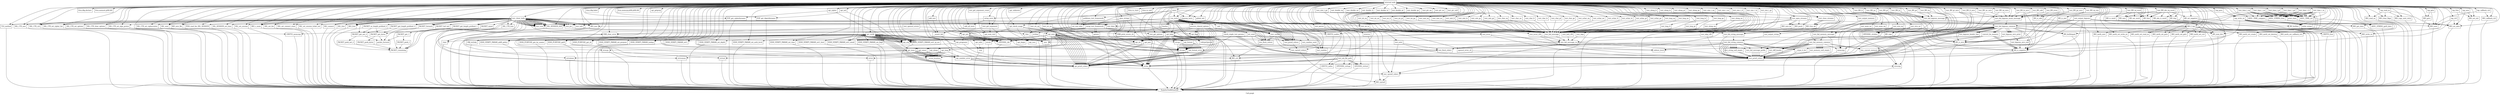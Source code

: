 digraph "Call graph" {
	label="Call graph";

	Node0x55e880014350 [shape=record,label="{external node}"];
	Node0x55e880014350 -> Node0x55e880004120;
	Node0x55e880014350 -> Node0x55e8800030b0;
	Node0x55e880014350 -> Node0x55e8800024a0;
	Node0x55e880014350 -> Node0x55e880006cc0;
	Node0x55e880014350 -> Node0x55e880006d30;
	Node0x55e880014350 -> Node0x55e87ffdd3e0;
	Node0x55e880014350 -> Node0x55e87ffdd480;
	Node0x55e880014350 -> Node0x55e87ffdd410;
	Node0x55e880014350 -> Node0x55e87ffdd630;
	Node0x55e880014350 -> Node0x55e87ffdd710;
	Node0x55e880014350 -> Node0x55e87ffdd780;
	Node0x55e880014350 -> Node0x55e87ffdd7f0;
	Node0x55e880014350 -> Node0x55e87ffdd860;
	Node0x55e880014350 -> Node0x55e87ffdd8d0;
	Node0x55e880014350 -> Node0x55e8800696c0;
	Node0x55e880014350 -> Node0x55e880069730;
	Node0x55e880014350 -> Node0x55e880069810;
	Node0x55e880014350 -> Node0x55e880069880;
	Node0x55e880014350 -> Node0x55e8800698f0;
	Node0x55e880014350 -> Node0x55e880069960;
	Node0x55e880014350 -> Node0x55e8800699d0;
	Node0x55e880014350 -> Node0x55e880069a40;
	Node0x55e880014350 -> Node0x55e880069ab0;
	Node0x55e880014350 -> Node0x55e880069b20;
	Node0x55e880014350 -> Node0x55e880069b90;
	Node0x55e880014350 -> Node0x55e880069c00;
	Node0x55e880014350 -> Node0x55e880006630;
	Node0x55e880014350 -> Node0x55e8800066a0;
	Node0x55e880014350 -> Node0x55e880006780;
	Node0x55e880014350 -> Node0x55e880006280;
	Node0x55e880014350 -> Node0x55e880006b70;
	Node0x55e880014350 -> Node0x55e880006be0;
	Node0x55e880014350 -> Node0x55e880006c50;
	Node0x55e880014350 -> Node0x55e8800062f0;
	Node0x55e880014350 -> Node0x55e8800064e0;
	Node0x55e880014350 -> Node0x55e880041630;
	Node0x55e880014350 -> Node0x55e8800416d0;
	Node0x55e880014350 -> Node0x55e880041790;
	Node0x55e880014350 -> Node0x55e880041800;
	Node0x55e880014350 -> Node0x55e880041870;
	Node0x55e880014350 -> Node0x55e8800418a0;
	Node0x55e880014350 -> Node0x55e8800419a0;
	Node0x55e880014350 -> Node0x55e880041a70;
	Node0x55e880014350 -> Node0x55e880041b10;
	Node0x55e880014350 -> Node0x55e880041b80;
	Node0x55e880014350 -> Node0x55e880041cc0;
	Node0x55e880014350 -> Node0x55e880041d60;
	Node0x55e880014350 -> Node0x55e880041dd0;
	Node0x55e880014350 -> Node0x55e880041ec0;
	Node0x55e880014350 -> Node0x55e880041ef0;
	Node0x55e880014350 -> Node0x55e880041ff0;
	Node0x55e880014350 -> Node0x55e880042020;
	Node0x55e880014350 -> Node0x55e880042090;
	Node0x55e880014350 -> Node0x55e880043510;
	Node0x55e880014350 -> Node0x55e880043580;
	Node0x55e880014350 -> Node0x55e8800435b0;
	Node0x55e880014350 -> Node0x55e880043720;
	Node0x55e880014350 -> Node0x55e880043750;
	Node0x55e880014350 -> Node0x55e880043830;
	Node0x55e880014350 -> Node0x55e880043860;
	Node0x55e880014350 -> Node0x55e880043940;
	Node0x55e880014350 -> Node0x55e880043970;
	Node0x55e880014350 -> Node0x55e880043a20;
	Node0x55e880014350 -> Node0x55e880043a90;
	Node0x55e880014350 -> Node0x55e880043b00;
	Node0x55e880014350 -> Node0x55e880043b70;
	Node0x55e880014350 -> Node0x55e880043be0;
	Node0x55e880014350 -> Node0x55e880043c50;
	Node0x55e880014350 -> Node0x55e8800440d0;
	Node0x55e880014350 -> Node0x55e880044140;
	Node0x55e880014350 -> Node0x55e8800441b0;
	Node0x55e880014350 -> Node0x55e880044220;
	Node0x55e880014350 -> Node0x55e880044290;
	Node0x55e880014350 -> Node0x55e880044300;
	Node0x55e880014350 -> Node0x55e880044b80;
	Node0x55e880014350 -> Node0x55e880044bf0;
	Node0x55e880014350 -> Node0x55e880044c60;
	Node0x55e880014350 -> Node0x55e880044cd0;
	Node0x55e880014350 -> Node0x55e880041000;
	Node0x55e880014350 -> Node0x55e8800410a0;
	Node0x55e880014350 -> Node0x55e880041030;
	Node0x55e880014350 -> Node0x55e880041180;
	Node0x55e880014350 -> Node0x55e880041250;
	Node0x55e880014350 -> Node0x55e8800412c0;
	Node0x55e880014350 -> Node0x55e880041330;
	Node0x55e880014350 -> Node0x55e8800413a0;
	Node0x55e880014350 -> Node0x55e880041440;
	Node0x55e880014350 -> Node0x55e880041470;
	Node0x55e880014350 -> Node0x55e880045e20;
	Node0x55e880014350 -> Node0x55e880045e90;
	Node0x55e880014350 -> Node0x55e87ffe8a10;
	Node0x55e880014350 -> Node0x55e880045f90;
	Node0x55e880014350 -> Node0x55e880046000;
	Node0x55e880014350 -> Node0x55e880046070;
	Node0x55e880014350 -> Node0x55e8800463e0;
	Node0x55e880014350 -> Node0x55e880046450;
	Node0x55e880014350 -> Node0x55e8800464f0;
	Node0x55e880014350 -> Node0x55e880046590;
	Node0x55e880014350 -> Node0x55e880046630;
	Node0x55e880014350 -> Node0x55e880046fc0;
	Node0x55e880014350 -> Node0x55e880047030;
	Node0x55e880014350 -> Node0x55e8800470a0;
	Node0x55e880014350 -> Node0x55e8800472e0;
	Node0x55e880014350 -> Node0x55e880047380;
	Node0x55e880014350 -> Node0x55e8800473b0;
	Node0x55e880014350 -> Node0x55e88029c940;
	Node0x55e880014350 -> Node0x55e88029c9f0;
	Node0x55e880014350 -> Node0x55e88029cb70;
	Node0x55e880014350 -> Node0x55e88029cc70;
	Node0x55e880014350 -> Node0x55e88029d020;
	Node0x55e880014350 -> Node0x55e87ffc94d0;
	Node0x55e880014350 -> Node0x55e88029cf40;
	Node0x55e880014350 -> Node0x55e880041ae0;
	Node0x55e880014350 -> Node0x55e880046140;
	Node0x55e880014350 -> Node0x55e8800470d0;
	Node0x55e880014350 -> Node0x55e8800466d0;
	Node0x55e880014350 -> Node0x55e880046260;
	Node0x55e880014350 -> Node0x55e88029cd10;
	Node0x55e880014350 -> Node0x55e88029d280;
	Node0x55e880014350 -> Node0x55e88029d2b0;
	Node0x55e880014350 -> Node0x55e8800697a0;
	Node0x55e880014350 -> Node0x55e88029d4c0;
	Node0x55e880014350 -> Node0x55e88029d4f0;
	Node0x55e880014350 -> Node0x55e88029d560;
	Node0x55e880014350 -> Node0x55e88029d690;
	Node0x55e880014350 -> Node0x55e88029d7e0;
	Node0x55e880014350 -> Node0x55e88029d810;
	Node0x55e880014350 -> Node0x55e88029d980;
	Node0x55e880014350 -> Node0x55e88029d9b0;
	Node0x55e880014350 -> Node0x55e88029fa30;
	Node0x55e880014350 -> Node0x55e88029fc00;
	Node0x55e880014350 -> Node0x55e88029fca0;
	Node0x55e880014350 -> Node0x55e880006710;
	Node0x55e880014350 -> Node0x55e88029fd70;
	Node0x55e880014350 -> Node0x55e88029fe10;
	Node0x55e880014350 -> Node0x55e88029feb0;
	Node0x55e880014350 -> Node0x55e88029ff50;
	Node0x55e880014350 -> Node0x55e88029fff0;
	Node0x55e880014350 -> Node0x55e8802a0090;
	Node0x55e880014350 -> Node0x55e8802a0130;
	Node0x55e880014350 -> Node0x55e8802a01d0;
	Node0x55e880014350 -> Node0x55e8802a0270;
	Node0x55e880014350 -> Node0x55e8802a0310;
	Node0x55e880014350 -> Node0x55e8802a03b0;
	Node0x55e880014350 -> Node0x55e8802a0450;
	Node0x55e880014350 -> Node0x55e8802a04f0;
	Node0x55e880014350 -> Node0x55e8802a0590;
	Node0x55e880014350 -> Node0x55e8802a0630;
	Node0x55e880014350 -> Node0x55e8802a06d0;
	Node0x55e880014350 -> Node0x55e8802a0770;
	Node0x55e880014350 -> Node0x55e8802a0810;
	Node0x55e880014350 -> Node0x55e880044d60;
	Node0x55e880014350 -> Node0x55e880044e00;
	Node0x55e880014350 -> Node0x55e880044ea0;
	Node0x55e880014350 -> Node0x55e880044f40;
	Node0x55e880014350 -> Node0x55e880044fe0;
	Node0x55e880014350 -> Node0x55e880045080;
	Node0x55e880014350 -> Node0x55e880045120;
	Node0x55e880014350 -> Node0x55e8800451c0;
	Node0x55e880014350 -> Node0x55e880045260;
	Node0x55e880014350 -> Node0x55e880045300;
	Node0x55e880014350 -> Node0x55e8800453a0;
	Node0x55e880014350 -> Node0x55e880045440;
	Node0x55e880014350 -> Node0x55e8800454e0;
	Node0x55e880014350 -> Node0x55e880045580;
	Node0x55e880014350 -> Node0x55e880045620;
	Node0x55e880014350 -> Node0x55e8800456c0;
	Node0x55e880014350 -> Node0x55e880045760;
	Node0x55e880014350 -> Node0x55e880045800;
	Node0x55e880014350 -> Node0x55e8800458a0;
	Node0x55e880014350 -> Node0x55e880045940;
	Node0x55e880014350 -> Node0x55e8800459e0;
	Node0x55e880014350 -> Node0x55e880045a80;
	Node0x55e880014350 -> Node0x55e880045b20;
	Node0x55e880014350 -> Node0x55e880045bc0;
	Node0x55e880014350 -> Node0x55e880045c60;
	Node0x55e880014350 -> Node0x55e880045d00;
	Node0x55e880014350 -> Node0x55e87fff7c10;
	Node0x55e880014350 -> Node0x55e87fff7cb0;
	Node0x55e880014350 -> Node0x55e87fff7d50;
	Node0x55e880014350 -> Node0x55e87ffca0c0;
	Node0x55e880014350 -> Node0x55e87ffdd5c0;
	Node0x55e880014350 -> Node0x55e87ffdd6a0;
	Node0x55e880014350 -> Node0x55e87fff7e80;
	Node0x55e880014350 -> Node0x55e87fff8040;
	Node0x55e880014350 -> Node0x55e87fff8070;
	Node0x55e880014350 -> Node0x55e87fff81e0;
	Node0x55e880014350 -> Node0x55e87fff82e0;
	Node0x55e880014350 -> Node0x55e87fff8310;
	Node0x55e880014350 -> Node0x55e87fff8450;
	Node0x55e880014350 -> Node0x55e87fff8560;
	Node0x55e880014350 -> Node0x55e87fff8590;
	Node0x55e880014350 -> Node0x55e87fff8690;
	Node0x55e880014350 -> Node0x55e87fff87f0;
	Node0x55e880014350 -> Node0x55e87fff8860;
	Node0x55e880014350 -> Node0x55e87fff89c0;
	Node0x55e880014350 -> Node0x55e87fff89f0;
	Node0x55e880014350 -> Node0x55e87fff8ab0;
	Node0x55e880014350 -> Node0x55e87fff8b70;
	Node0x55e880014350 -> Node0x55e87fff8c70;
	Node0x55e880014350 -> Node0x55e87fff8df0;
	Node0x55e880014350 -> Node0x55e87fff8e20;
	Node0x55e880014350 -> Node0x55e87fff8e90;
	Node0x55e880014350 -> Node0x55e87fff8fe0;
	Node0x55e880014350 -> Node0x55e87fff9050;
	Node0x55e880014350 -> Node0x55e87fff91a0;
	Node0x55e880014350 -> Node0x55e87fff9210;
	Node0x55e880014350 -> Node0x55e87fff93a0;
	Node0x55e880014350 -> Node0x55e87fff9440;
	Node0x55e880014350 -> Node0x55e87fff94b0;
	Node0x55e880014350 -> Node0x55e87fff95a0;
	Node0x55e880014350 -> Node0x55e87fff95d0;
	Node0x55e880014350 -> Node0x55e87fff96d0;
	Node0x55e880014350 -> Node0x55e87fff9770;
	Node0x55e880014350 -> Node0x55e87fff9700;
	Node0x55e880014350 -> Node0x55e87fff9900;
	Node0x55e880014350 -> Node0x55e87fff9b40;
	Node0x55e880014350 -> Node0x55e87fff9bb0;
	Node0x55e880014350 -> Node0x55e87fff9be0;
	Node0x55e880014350 -> Node0x55e87fff9c90;
	Node0x55e880014350 -> Node0x55e87fff9ea0;
	Node0x55e880014350 -> Node0x55e87fff9f10;
	Node0x55e880014350 -> Node0x55e87fff9f40;
	Node0x55e880014350 -> Node0x55e87fffa170;
	Node0x55e880014350 -> Node0x55e87fffa240;
	Node0x55e880014350 -> Node0x55e87fffa340;
	Node0x55e880014350 -> Node0x55e87fffa370;
	Node0x55e880014350 -> Node0x55e87fffa4f0;
	Node0x55e880014350 -> Node0x55e87fffa670;
	Node0x55e880014350 -> Node0x55e87fffa7f0;
	Node0x55e880014350 -> Node0x55e88029cce0;
	Node0x55e880014350 -> Node0x55e87fffa970;
	Node0x55e880014350 -> Node0x55e87fffaba0;
	Node0x55e880014350 -> Node0x55e88029cfb0;
	Node0x55e880014350 -> Node0x55e87fffad80;
	Node0x55e880014350 -> Node0x55e880046e70;
	Node0x55e880014350 -> Node0x55e87fffae20;
	Node0x55e880014350 -> Node0x55e88029d080;
	Node0x55e880014350 -> Node0x55e8800461f0;
	Node0x55e880014350 -> Node0x55e880046ee0;
	Node0x55e880014350 -> Node0x55e87fffaf80;
	Node0x55e880014350 -> Node0x55e87fff7eb0;
	Node0x55e880014350 -> Node0x55e87fffb320;
	Node0x55e880014350 -> Node0x55e87fffb820;
	Node0x55e880014350 -> Node0x55e87fff8730;
	Node0x55e880014350 -> Node0x55e87fffb9b0;
	Node0x55e880014350 -> Node0x55e87fffbb20;
	Node0x55e880014350 -> Node0x55e87fffc010;
	Node0x55e880014350 -> Node0x55e87fff8900;
	Node0x55e880014350 -> Node0x55e87fffc260;
	Node0x55e880014350 -> Node0x55e87fffc2d0;
	Node0x55e880014350 -> Node0x55e87fff84f0;
	Node0x55e880014350 -> Node0x55e87fffc540;
	Node0x55e880014350 -> Node0x55e88029cd80;
	Node0x55e880014350 -> Node0x55e87fffaaf0;
	Node0x55e880014350 -> Node0x55e87fffc6e0;
	Node0x55e880014350 -> Node0x55e87fffcb50;
	Node0x55e880014350 -> Node0x55e87fffc780;
	Node0x55e880014350 -> Node0x55e88029dc50;
	Node0x55e880014350 -> Node0x55e87fffc710;
	Node0x55e880014350 -> Node0x55e88029de40;
	Node0x55e880014350 -> Node0x55e87fffc880;
	Node0x55e880014350 -> Node0x55e88029dee0;
	Node0x55e880014350 -> Node0x55e87fffc8f0;
	Node0x55e880014350 -> Node0x55e88029e040;
	Node0x55e880014350 -> Node0x55e87fffc960;
	Node0x55e880014350 -> Node0x55e88029e1c0;
	Node0x55e880014350 -> Node0x55e87fffc9d0;
	Node0x55e880014350 -> Node0x55e88029e2d0;
	Node0x55e880014350 -> Node0x55e87fffca40;
	Node0x55e880014350 -> Node0x55e88029e3c0;
	Node0x55e880014350 -> Node0x55e87fffcab0;
	Node0x55e880014350 -> Node0x55e88029da60;
	Node0x55e880014350 -> Node0x55e88029e460;
	Node0x55e880014350 -> Node0x55e88029da90;
	Node0x55e880014350 -> Node0x55e88029e260;
	Node0x55e880014350 -> Node0x55e88029df80;
	Node0x55e880014350 -> Node0x55e88029dcf0;
	Node0x55e880014350 -> Node0x55e88029dc80;
	Node0x55e880014350 -> Node0x55e88029dda0;
	Node0x55e880014350 -> Node0x55e88029db00;
	Node0x55e880014350 -> Node0x55e88029e6d0;
	Node0x55e8800030b0 [shape=record,label="{setup_tests}"];
	Node0x55e8800030b0 -> Node0x55e87ffc94d0;
	Node0x55e8800030b0 -> Node0x55e87ffca0c0;
	Node0x55e8800030b0 -> Node0x55e87ffe8a10;
	Node0x55e880004120 [shape=record,label="{test_get_options}"];
	Node0x55e8800024a0 [shape=record,label="{test_client_hello}"];
	Node0x55e8800024a0 -> Node0x55e87ffdd3e0;
	Node0x55e8800024a0 -> Node0x55e87ffdd480;
	Node0x55e8800024a0 -> Node0x55e87ffca0c0;
	Node0x55e8800024a0 -> Node0x55e87ffdd410;
	Node0x55e8800024a0 -> Node0x55e87ffdd5c0;
	Node0x55e8800024a0 -> Node0x55e87ffdd410;
	Node0x55e8800024a0 -> Node0x55e87ffdd5c0;
	Node0x55e8800024a0 -> Node0x55e87ffdd630;
	Node0x55e8800024a0 -> Node0x55e87ffdd6a0;
	Node0x55e8800024a0 -> Node0x55e87ffdd710;
	Node0x55e8800024a0 -> Node0x55e87ffdd780;
	Node0x55e8800024a0 -> Node0x55e87ffdd7f0;
	Node0x55e8800024a0 -> Node0x55e87ffdd860;
	Node0x55e8800024a0 -> Node0x55e87ffdd6a0;
	Node0x55e8800024a0 -> Node0x55e87ffdd630;
	Node0x55e8800024a0 -> Node0x55e87ffdd5c0;
	Node0x55e8800024a0 -> Node0x55e87ffdd8d0;
	Node0x55e8800024a0 -> Node0x55e87ffdd5c0;
	Node0x55e8800024a0 -> Node0x55e8800696c0;
	Node0x55e8800024a0 -> Node0x55e87ffca0c0;
	Node0x55e8800024a0 -> Node0x55e880069730;
	Node0x55e8800024a0 -> Node0x55e87ffca0c0;
	Node0x55e8800024a0 -> Node0x55e8800697a0;
	Node0x55e8800024a0 -> Node0x55e880069810;
	Node0x55e8800024a0 -> Node0x55e87ffca0c0;
	Node0x55e8800024a0 -> Node0x55e8800697a0;
	Node0x55e8800024a0 -> Node0x55e880069880;
	Node0x55e8800024a0 -> Node0x55e8800698f0;
	Node0x55e8800024a0 -> Node0x55e87ffdd5c0;
	Node0x55e8800024a0 -> Node0x55e880069960;
	Node0x55e8800024a0 -> Node0x55e87ffdd5c0;
	Node0x55e8800024a0 -> Node0x55e8800699d0;
	Node0x55e8800024a0 -> Node0x55e880069a40;
	Node0x55e8800024a0 -> Node0x55e8800699d0;
	Node0x55e8800024a0 -> Node0x55e880069a40;
	Node0x55e8800024a0 -> Node0x55e87ffca0c0;
	Node0x55e8800024a0 -> Node0x55e87ffca0c0;
	Node0x55e8800024a0 -> Node0x55e880069ab0;
	Node0x55e8800024a0 -> Node0x55e880069ab0;
	Node0x55e8800024a0 -> Node0x55e880069b20;
	Node0x55e8800024a0 -> Node0x55e880069b90;
	Node0x55e8800024a0 -> Node0x55e880069c00;
	Node0x55e8800024a0 -> Node0x55e880006630;
	Node0x55e8800024a0 -> Node0x55e87ffdd5c0;
	Node0x55e8800024a0 -> Node0x55e8800066a0;
	Node0x55e8800024a0 -> Node0x55e880006710;
	Node0x55e8800024a0 -> Node0x55e880006780;
	Node0x55e8800024a0 -> Node0x55e8800067f0;
	Node0x55e8800024a0 -> Node0x55e87ffdd5c0;
	Node0x55e8800024a0 -> Node0x55e880006860;
	Node0x55e8800024a0 -> Node0x55e8800068d0;
	Node0x55e8800024a0 -> Node0x55e880006860;
	Node0x55e8800024a0 -> Node0x55e87ffdd5c0;
	Node0x55e8800024a0 -> Node0x55e880006860;
	Node0x55e8800024a0 -> Node0x55e87ffdd5c0;
	Node0x55e8800024a0 -> Node0x55e880006940;
	Node0x55e8800024a0 -> Node0x55e87ffdd5c0;
	Node0x55e8800024a0 -> Node0x55e8800069b0;
	Node0x55e8800024a0 -> Node0x55e87ffdd5c0;
	Node0x55e8800024a0 -> Node0x55e880006940;
	Node0x55e8800024a0 -> Node0x55e87ffdd5c0;
	Node0x55e8800024a0 -> Node0x55e880006a20;
	Node0x55e8800024a0 -> Node0x55e87ffdd5c0;
	Node0x55e8800024a0 -> Node0x55e8800068d0;
	Node0x55e8800024a0 -> Node0x55e880006a90;
	Node0x55e8800024a0 -> Node0x55e87ffdd5c0;
	Node0x55e8800024a0 -> Node0x55e8800069b0;
	Node0x55e8800024a0 -> Node0x55e87ffdd5c0;
	Node0x55e8800024a0 -> Node0x55e880069c00;
	Node0x55e8800024a0 -> Node0x55e880006b00;
	Node0x55e8800024a0 -> Node0x55e87ffdd5c0;
	Node0x55e8800024a0 -> Node0x55e87ffdd6a0;
	Node0x55e8800024a0 -> Node0x55e87ffdd5c0;
	Node0x55e8800024a0 -> Node0x55e87ffdd5c0;
	Node0x55e8800024a0 -> Node0x55e880006b70;
	Node0x55e8800024a0 -> Node0x55e880006be0;
	Node0x55e8800024a0 -> Node0x55e880006c50;
	Node0x55e8800024a0 -> Node0x55e880069ab0;
	Node0x55e880006cc0 [shape=record,label="{llvm.dbg.declare}"];
	Node0x55e87ffdd3e0 [shape=record,label="{TLS_method}"];
	Node0x55e87ffdd3e0 -> Node0x55e8802a0c80;
	Node0x55e87ffdd480 [shape=record,label="{SSL_CTX_new}"];
	Node0x55e87ffdd480 -> Node0x55e8802a0c80;
	Node0x55e87ffdd410 [shape=record,label="{SSL_CTX_ctrl}"];
	Node0x55e87ffdd410 -> Node0x55e8802a0c80;
	Node0x55e87ffdd630 [shape=record,label="{SSL_CTX_set_cipher_list}"];
	Node0x55e87ffdd630 -> Node0x55e8802a0c80;
	Node0x55e87ffdd710 [shape=record,label="{ERR_clear_error}"];
	Node0x55e87ffdd710 -> Node0x55e8802a0c80;
	Node0x55e87ffdd780 [shape=record,label="{SSL_CTX_set_options}"];
	Node0x55e87ffdd780 -> Node0x55e8802a0c80;
	Node0x55e87ffdd7f0 [shape=record,label="{SSL_CTX_clear_options}"];
	Node0x55e87ffdd7f0 -> Node0x55e8802a0c80;
	Node0x55e87ffdd860 [shape=record,label="{SSL_CTX_set_alpn_protos}"];
	Node0x55e87ffdd860 -> Node0x55e8802a0c80;
	Node0x55e880045e20 [shape=record,label="{add_test}"];
	Node0x55e880045e20 -> Node0x55e880045e90;
	Node0x55e880045e90 [shape=record,label="{__assert_fail}"];
	Node0x55e880045e90 -> Node0x55e8802a0c80;
	Node0x55e87ffe8a10 [shape=record,label="{add_all_tests}"];
	Node0x55e87ffe8a10 -> Node0x55e880045e90;
	Node0x55e880045f90 [shape=record,label="{subtest_level}"];
	Node0x55e880046000 [shape=record,label="{setup_test_framework}"];
	Node0x55e880046000 -> Node0x55e880046070;
	Node0x55e880046000 -> Node0x55e880046070;
	Node0x55e880046000 -> Node0x55e8800441b0;
	Node0x55e880046000 -> Node0x55e8800441b0;
	Node0x55e880046000 -> Node0x55e8800460a0;
	Node0x55e880046000 -> Node0x55e880004120;
	Node0x55e880046000 -> Node0x55e880041800;
	Node0x55e880046070 [shape=record,label="{getenv}"];
	Node0x55e880046070 -> Node0x55e8802a0c80;
	Node0x55e8800460a0 [shape=record,label="{set_seed}"];
	Node0x55e8800460a0 -> Node0x55e880069880;
	Node0x55e8800460a0 -> Node0x55e880045f90;
	Node0x55e8800460a0 -> Node0x55e880046140;
	Node0x55e8800460a0 -> Node0x55e8800461f0;
	Node0x55e8800460a0 -> Node0x55e880046260;
	Node0x55e8800463e0 [shape=record,label="{pulldown_test_framework}"];
	Node0x55e8800463e0 -> Node0x55e880046450;
	Node0x55e8802a0770 [shape=record,label="{test_uchar_lt}"];
	Node0x55e8802a0770 -> Node0x55e88029fb30;
	Node0x55e8802a0810 [shape=record,label="{test_uchar_le}"];
	Node0x55e8802a0810 -> Node0x55e88029fb30;
	Node0x55e880044d60 [shape=record,label="{test_uchar_gt}"];
	Node0x55e880044d60 -> Node0x55e88029fb30;
	Node0x55e880044e00 [shape=record,label="{test_uchar_ge}"];
	Node0x55e880044e00 -> Node0x55e88029fb30;
	Node0x55e880044ea0 [shape=record,label="{test_long_eq}"];
	Node0x55e880044ea0 -> Node0x55e88029fb30;
	Node0x55e880044f40 [shape=record,label="{test_long_ne}"];
	Node0x55e880044f40 -> Node0x55e88029fb30;
	Node0x55e880044fe0 [shape=record,label="{test_long_lt}"];
	Node0x55e880044fe0 -> Node0x55e88029fb30;
	Node0x55e880045080 [shape=record,label="{test_long_le}"];
	Node0x55e880045080 -> Node0x55e88029fb30;
	Node0x55e880046450 [shape=record,label="{set_test_title}"];
	Node0x55e880046450 -> Node0x55e8800464f0;
	Node0x55e880046450 -> Node0x55e880046590;
	Node0x55e8800464f0 [shape=record,label="{free}"];
	Node0x55e8800464f0 -> Node0x55e8802a0c80;
	Node0x55e880046590 [shape=record,label="{strdup}"];
	Node0x55e880046590 -> Node0x55e8802a0c80;
	Node0x55e880046630 [shape=record,label="{run_tests}"];
	Node0x55e880046630 -> Node0x55e8800466a0;
	Node0x55e880046630 -> Node0x55e880046140;
	Node0x55e880046630 -> Node0x55e880046140;
	Node0x55e880046630 -> Node0x55e880046140;
	Node0x55e880046630 -> Node0x55e8800461f0;
	Node0x55e880046630 -> Node0x55e8800466d0;
	Node0x55e880046630 -> Node0x55e880046140;
	Node0x55e880046630 -> Node0x55e880046140;
	Node0x55e880046630 -> Node0x55e8800461f0;
	Node0x55e880046630 -> Node0x55e880046450;
	Node0x55e880046630 -> Node0x55e8802a0c80;
	Node0x55e880046630 -> Node0x55e8800468e0;
	Node0x55e880046630 -> Node0x55e880046950;
	Node0x55e880046630 -> Node0x55e880046140;
	Node0x55e880046630 -> Node0x55e880046140;
	Node0x55e880046630 -> Node0x55e8800461f0;
	Node0x55e880046630 -> Node0x55e8800466d0;
	Node0x55e880046630 -> Node0x55e880046dd0;
	Node0x55e880046630 -> Node0x55e880046450;
	Node0x55e880046630 -> Node0x55e8802a0c80;
	Node0x55e880046630 -> Node0x55e880046950;
	Node0x55e880046630 -> Node0x55e8800468e0;
	Node0x55e880046630 -> Node0x55e8800468e0;
	Node0x55e880046630 -> Node0x55e8800468e0;
	Node0x55e8800466a0 [shape=record,label="{process_shared_options}"];
	Node0x55e8800466a0 -> Node0x55e880041870;
	Node0x55e8800466a0 -> Node0x55e880041000;
	Node0x55e8800466a0 -> Node0x55e880004120;
	Node0x55e8800466a0 -> Node0x55e880041440;
	Node0x55e8800466a0 -> Node0x55e880041250;
	Node0x55e8800466a0 -> Node0x55e880043970;
	Node0x55e8800466a0 -> Node0x55e880041250;
	Node0x55e8800466a0 -> Node0x55e880043970;
	Node0x55e8800466a0 -> Node0x55e880041ef0;
	Node0x55e8800466a0 -> Node0x55e880043970;
	Node0x55e8800466a0 -> Node0x55e880041ef0;
	Node0x55e8800466a0 -> Node0x55e880043970;
	Node0x55e8800466a0 -> Node0x55e880041ef0;
	Node0x55e8800466a0 -> Node0x55e8800460a0;
	Node0x55e8800466a0 -> Node0x55e880046e00;
	Node0x55e8800468e0 [shape=record,label="{test_verdict}"];
	Node0x55e8800468e0 -> Node0x55e8800461f0;
	Node0x55e8800468e0 -> Node0x55e880046ee0;
	Node0x55e8800468e0 -> Node0x55e880046140;
	Node0x55e8800468e0 -> Node0x55e880046e70;
	Node0x55e8800468e0 -> Node0x55e880046140;
	Node0x55e8800468e0 -> Node0x55e880046140;
	Node0x55e8800468e0 -> Node0x55e8800461f0;
	Node0x55e880046950 [shape=record,label="{finalize}"];
	Node0x55e880046950 -> Node0x55e87ffdd710;
	Node0x55e880046950 -> Node0x55e880046fc0;
	Node0x55e880046dd0 [shape=record,label="{gcd}"];
	Node0x55e880046fc0 [shape=record,label="{ERR_print_errors_cb}"];
	Node0x55e880046fc0 -> Node0x55e8802a0c80;
	Node0x55e880047030 [shape=record,label="{llvm.va_start}"];
	Node0x55e87fff9be0 [shape=record,label="{BN_dup}"];
	Node0x55e87fff9be0 -> Node0x55e8802a0c80;
	Node0x55e87fff9c90 [shape=record,label="{BN_set_negative}"];
	Node0x55e87fff9c90 -> Node0x55e8802a0c80;
	Node0x55e87fff9ea0 [shape=record,label="{test_time_t_eq}"];
	Node0x55e87fff9ea0 -> Node0x55e87fff9f10;
	Node0x55e87fff9ea0 -> Node0x55e87fff9f10;
	Node0x55e87fff9ea0 -> Node0x55e87fff9f40;
	Node0x55e87fff9ea0 -> Node0x55e87fff9ff0;
	Node0x55e87fff9ea0 -> Node0x55e87fff9ff0;
	Node0x55e87fff9ea0 -> Node0x55e88029fb30;
	Node0x55e87fff9ea0 -> Node0x55e87fffa170;
	Node0x55e87fff9ea0 -> Node0x55e87fffa170;
	Node0x55e87fff9f10 [shape=record,label="{ASN1_TIME_set}"];
	Node0x55e87fff9f10 -> Node0x55e8802a0c80;
	Node0x55e87fff9f40 [shape=record,label="{ASN1_TIME_compare}"];
	Node0x55e87fff9f40 -> Node0x55e8802a0c80;
	Node0x55e87fff9ff0 [shape=record,label="{print_time}"];
	Node0x55e87fff9ff0 -> Node0x55e87fffa240;
	Node0x55e87fffa170 [shape=record,label="{ASN1_STRING_free}"];
	Node0x55e87fffa170 -> Node0x55e8802a0c80;
	Node0x55e87fffa240 [shape=record,label="{ASN1_STRING_get0_data}"];
	Node0x55e87fffa240 -> Node0x55e8802a0c80;
	Node0x55e87fffa340 [shape=record,label="{test_time_t_ne}"];
	Node0x55e87fffa340 -> Node0x55e87fff9f10;
	Node0x55e87fffa340 -> Node0x55e87fff9f10;
	Node0x55e87fffa340 -> Node0x55e87fff9f40;
	Node0x55e87fffa340 -> Node0x55e87fff9ff0;
	Node0x55e87fffa340 -> Node0x55e87fff9ff0;
	Node0x55e87fffa340 -> Node0x55e88029fb30;
	Node0x55e87fffa340 -> Node0x55e87fffa170;
	Node0x55e87fffa340 -> Node0x55e87fffa170;
	Node0x55e87fffa370 [shape=record,label="{test_time_t_gt}"];
	Node0x55e87fffa370 -> Node0x55e87fff9f10;
	Node0x55e87fffa370 -> Node0x55e87fff9f10;
	Node0x55e87fffa370 -> Node0x55e87fff9f40;
	Node0x55e87fffa370 -> Node0x55e87fff9ff0;
	Node0x55e87fffa370 -> Node0x55e87fff9ff0;
	Node0x55e87fffa370 -> Node0x55e88029fb30;
	Node0x55e87fffa370 -> Node0x55e87fffa170;
	Node0x55e87fffa370 -> Node0x55e87fffa170;
	Node0x55e87fffa4f0 [shape=record,label="{test_time_t_ge}"];
	Node0x55e87fffa4f0 -> Node0x55e87fff9f10;
	Node0x55e87fffa4f0 -> Node0x55e87fff9f10;
	Node0x55e87fffa4f0 -> Node0x55e87fff9f40;
	Node0x55e87fffa4f0 -> Node0x55e87fff9ff0;
	Node0x55e87fffa4f0 -> Node0x55e87fff9ff0;
	Node0x55e87fffa4f0 -> Node0x55e88029fb30;
	Node0x55e87fffa4f0 -> Node0x55e87fffa170;
	Node0x55e87fffa4f0 -> Node0x55e87fffa170;
	Node0x55e87fffa670 [shape=record,label="{test_time_t_lt}"];
	Node0x55e87fffa670 -> Node0x55e87fff9f10;
	Node0x55e87fffa670 -> Node0x55e87fff9f10;
	Node0x55e87fffa670 -> Node0x55e87fff9f40;
	Node0x55e87fffa670 -> Node0x55e87fff9ff0;
	Node0x55e87fffa670 -> Node0x55e87fff9ff0;
	Node0x55e87fffa670 -> Node0x55e88029fb30;
	Node0x55e87fffa670 -> Node0x55e87fffa170;
	Node0x55e87fffa670 -> Node0x55e87fffa170;
	Node0x55e87fffa7f0 [shape=record,label="{test_time_t_le}"];
	Node0x55e87fffa7f0 -> Node0x55e87fff9f10;
	Node0x55e87fffa7f0 -> Node0x55e87fff9f10;
	Node0x55e87fffa7f0 -> Node0x55e87fff9f40;
	Node0x55e87fffa7f0 -> Node0x55e87fff9ff0;
	Node0x55e87fffa7f0 -> Node0x55e87fff9ff0;
	Node0x55e87fffa7f0 -> Node0x55e88029fb30;
	Node0x55e87fffa7f0 -> Node0x55e87fffa170;
	Node0x55e87fffa7f0 -> Node0x55e87fffa170;
	Node0x55e88029cce0 [shape=record,label="{test_open_streams}"];
	Node0x55e88029cce0 -> Node0x55e87fffa970;
	Node0x55e88029cce0 -> Node0x55e87fffa970;
	Node0x55e88029cce0 -> Node0x55e87fffaaf0;
	Node0x55e88029cce0 -> Node0x55e880069a40;
	Node0x55e88029cce0 -> Node0x55e87fffaba0;
	Node0x55e88029cce0 -> Node0x55e8800418a0;
	Node0x55e88029cce0 -> Node0x55e8800418a0;
	Node0x55e87fffa970 [shape=record,label="{BIO_new_fp}"];
	Node0x55e87fffa970 -> Node0x55e8802a0c80;
	Node0x55e87fffaba0 [shape=record,label="{BIO_push}"];
	Node0x55e87fffaba0 -> Node0x55e8802a0c80;
	Node0x55e88029cfb0 [shape=record,label="{test_close_streams}"];
	Node0x55e88029cfb0 -> Node0x55e87fffad80;
	Node0x55e88029cfb0 -> Node0x55e87fffad80;
	Node0x55e880006d30 [shape=record,label="{llvm.memset.p0i8.i64}"];
	Node0x55e880045800 [shape=record,label="{test_size_t_le}"];
	Node0x55e880045800 -> Node0x55e88029fb30;
	Node0x55e8800458a0 [shape=record,label="{test_size_t_gt}"];
	Node0x55e8800458a0 -> Node0x55e88029fb30;
	Node0x55e880045940 [shape=record,label="{test_size_t_ge}"];
	Node0x55e880045940 -> Node0x55e88029fb30;
	Node0x55e8800459e0 [shape=record,label="{test_double_eq}"];
	Node0x55e8800459e0 -> Node0x55e88029fb30;
	Node0x55e880045a80 [shape=record,label="{test_double_ne}"];
	Node0x55e880045a80 -> Node0x55e88029fb30;
	Node0x55e880045b20 [shape=record,label="{test_double_lt}"];
	Node0x55e880045b20 -> Node0x55e88029fb30;
	Node0x55e880045bc0 [shape=record,label="{test_double_le}"];
	Node0x55e880045bc0 -> Node0x55e88029fb30;
	Node0x55e880045c60 [shape=record,label="{test_double_gt}"];
	Node0x55e880045c60 -> Node0x55e88029fb30;
	Node0x55e880045d00 [shape=record,label="{test_double_ge}"];
	Node0x55e880045d00 -> Node0x55e88029fb30;
	Node0x55e87fff7c10 [shape=record,label="{test_ptr_eq}"];
	Node0x55e87fff7c10 -> Node0x55e88029fb30;
	Node0x55e87fff7cb0 [shape=record,label="{test_ptr_ne}"];
	Node0x55e87fff7cb0 -> Node0x55e88029fb30;
	Node0x55e87fff7d50 [shape=record,label="{test_ptr_null}"];
	Node0x55e87fff7d50 -> Node0x55e88029fb30;
	Node0x55e87ffca0c0 [shape=record,label="{test_ptr}"];
	Node0x55e87ffca0c0 -> Node0x55e88029fb30;
	Node0x55e87ffdd5c0 [shape=record,label="{test_true}"];
	Node0x55e87ffdd5c0 -> Node0x55e88029fb30;
	Node0x55e87ffdd6a0 [shape=record,label="{test_false}"];
	Node0x55e87ffdd6a0 -> Node0x55e88029fb30;
	Node0x55e87fff7e80 [shape=record,label="{test_str_eq}"];
	Node0x55e87fff7e80 -> Node0x55e8800419a0;
	Node0x55e87fff7e80 -> Node0x55e880069c00;
	Node0x55e87fff7e80 -> Node0x55e880069c00;
	Node0x55e87fff7e80 -> Node0x55e87fff7eb0;
	Node0x55e87fff8040 [shape=record,label="{test_str_ne}"];
	Node0x55e87fff8040 -> Node0x55e8800419a0;
	Node0x55e87fff8040 -> Node0x55e880069c00;
	Node0x55e87fff8040 -> Node0x55e880069c00;
	Node0x55e87fff8040 -> Node0x55e87fff7eb0;
	Node0x55e8800470a0 [shape=record,label="{llvm.va_end}"];
	Node0x55e880046e00 [shape=record,label="{check_single_test_params}"];
	Node0x55e880046e00 -> Node0x55e8800419a0;
	Node0x55e880046e00 -> Node0x55e8800441b0;
	Node0x55e880046e00 -> Node0x55e8800470d0;
	Node0x55e880046e00 -> Node0x55e8800470d0;
	Node0x55e880046e00 -> Node0x55e8800470d0;
	Node0x55e8800472e0 [shape=record,label="{glue_strings}"];
	Node0x55e8800472e0 -> Node0x55e880069c00;
	Node0x55e8800472e0 -> Node0x55e880047380;
	Node0x55e8800472e0 -> Node0x55e87ffca0c0;
	Node0x55e8800472e0 -> Node0x55e880041470;
	Node0x55e8800472e0 -> Node0x55e880069c00;
	Node0x55e880047380 [shape=record,label="{CRYPTO_malloc}"];
	Node0x55e880047380 -> Node0x55e8802a0c80;
	Node0x55e8800473b0 [shape=record,label="{test_mk_file_path}"];
	Node0x55e8800473b0 -> Node0x55e880069c00;
	Node0x55e8800473b0 -> Node0x55e880069c00;
	Node0x55e8800473b0 -> Node0x55e880069c00;
	Node0x55e8800473b0 -> Node0x55e88029c940;
	Node0x55e8800473b0 -> Node0x55e88029c9f0;
	Node0x55e8800473b0 -> Node0x55e88029cb70;
	Node0x55e8800473b0 -> Node0x55e88029cb70;
	Node0x55e88029c940 [shape=record,label="{CRYPTO_zalloc}"];
	Node0x55e88029c940 -> Node0x55e8802a0c80;
	Node0x55e88029c9f0 [shape=record,label="{OPENSSL_strlcpy}"];
	Node0x55e88029c9f0 -> Node0x55e8802a0c80;
	Node0x55e88029cb70 [shape=record,label="{OPENSSL_strlcat}"];
	Node0x55e88029cb70 -> Node0x55e8802a0c80;
	Node0x55e88029cc70 [shape=record,label="{main}"];
	Node0x55e88029cc70 -> Node0x55e88029cce0;
	Node0x55e88029cc70 -> Node0x55e88029cd80;
	Node0x55e88029cc70 -> Node0x55e8800470d0;
	Node0x55e88029cc70 -> Node0x55e880046000;
	Node0x55e88029cc70 -> Node0x55e8800030b0;
	Node0x55e88029cc70 -> Node0x55e880046630;
	Node0x55e88029cc70 -> Node0x55e88029cd10;
	Node0x55e88029cc70 -> Node0x55e88029cf40;
	Node0x55e88029cc70 -> Node0x55e880004120;
	Node0x55e88029cc70 -> Node0x55e880041440;
	Node0x55e88029cc70 -> Node0x55e8800463e0;
	Node0x55e88029cc70 -> Node0x55e88029cfb0;
	Node0x55e88029d020 [shape=record,label="{test_get_argument_count}"];
	Node0x55e88029d020 -> Node0x55e8800413a0;
	Node0x55e87ffc94d0 [shape=record,label="{test_get_argument}"];
	Node0x55e87ffc94d0 -> Node0x55e880041330;
	Node0x55e87ffc94d0 -> Node0x55e8800418a0;
	Node0x55e87ffc94d0 -> Node0x55e8800413a0;
	Node0x55e88029cf40 [shape=record,label="{opt_check_usage}"];
	Node0x55e88029cf40 -> Node0x55e880041330;
	Node0x55e88029cf40 -> Node0x55e8800413a0;
	Node0x55e88029cf40 -> Node0x55e8800470d0;
	Node0x55e88029cf40 -> Node0x55e8800470d0;
	Node0x55e880041ae0 [shape=record,label="{opt_printf_stderr}"];
	Node0x55e880041ae0 -> Node0x55e88029d080;
	Node0x55e880046140 [shape=record,label="{test_printf_stdout}"];
	Node0x55e880046140 -> Node0x55e880046e70;
	Node0x55e8800470d0 [shape=record,label="{test_printf_stderr}"];
	Node0x55e8800470d0 -> Node0x55e88029d080;
	Node0x55e8800466d0 [shape=record,label="{test_random}"];
	Node0x55e880046260 [shape=record,label="{test_random_seed}"];
	Node0x55e880046260 -> Node0x55e8800466d0;
	Node0x55e88029cd10 [shape=record,label="{cleanup_tests}"];
	Node0x55e88029d280 [shape=record,label="{test_fail_message_prefix}"];
	Node0x55e88029d280 -> Node0x55e8800470d0;
	Node0x55e88029d280 -> Node0x55e8800470d0;
	Node0x55e88029d280 -> Node0x55e8800470d0;
	Node0x55e88029d280 -> Node0x55e8800470d0;
	Node0x55e88029d280 -> Node0x55e8800470d0;
	Node0x55e88029d280 -> Node0x55e8800470d0;
	Node0x55e88029d2b0 [shape=record,label="{test_info_c90}"];
	Node0x55e88029d2b0 -> Node0x55e88029d3f0;
	Node0x55e88029d3f0 [shape=record,label="{test_fail_message_va}"];
	Node0x55e88029d3f0 -> Node0x55e88029d280;
	Node0x55e88029d3f0 -> Node0x55e88029d080;
	Node0x55e88029d3f0 -> Node0x55e8800470d0;
	Node0x55e88029d3f0 -> Node0x55e880046ee0;
	Node0x55e8800697a0 [shape=record,label="{test_info}"];
	Node0x55e8800697a0 -> Node0x55e88029d3f0;
	Node0x55e88029d4c0 [shape=record,label="{test_error_c90}"];
	Node0x55e88029d4c0 -> Node0x55e88029d3f0;
	Node0x55e88029d4c0 -> Node0x55e8800470d0;
	Node0x55e88029d4f0 [shape=record,label="{test_error}"];
	Node0x55e88029d4f0 -> Node0x55e88029d3f0;
	Node0x55e88029d4f0 -> Node0x55e8800470d0;
	Node0x55e88029d560 [shape=record,label="{test_perror}"];
	Node0x55e88029d560 -> Node0x55e880042020;
	Node0x55e88029d560 -> Node0x55e88029d690;
	Node0x55e88029d560 -> Node0x55e88029d4f0;
	Node0x55e88029d690 [shape=record,label="{strerror}"];
	Node0x55e88029d690 -> Node0x55e8802a0c80;
	Node0x55e88029d7e0 [shape=record,label="{test_note}"];
	Node0x55e88029d7e0 -> Node0x55e88029d080;
	Node0x55e88029d7e0 -> Node0x55e8800470d0;
	Node0x55e88029d7e0 -> Node0x55e880046ee0;
	Node0x55e88029d810 [shape=record,label="{test_skip}"];
	Node0x55e88029d810 -> Node0x55e88029d3f0;
	Node0x55e88029d980 [shape=record,label="{test_skip_c90}"];
	Node0x55e88029d980 -> Node0x55e88029d3f0;
	Node0x55e88029d980 -> Node0x55e8800470d0;
	Node0x55e88029d9b0 [shape=record,label="{test_openssl_errors}"];
	Node0x55e88029d9b0 -> Node0x55e880046fc0;
	Node0x55e88029d9b0 -> Node0x55e87ffdd710;
	Node0x55e88029fa30 [shape=record,label="{test_int_eq}"];
	Node0x55e88029fa30 -> Node0x55e88029fb30;
	Node0x55e88029fb30 [shape=record,label="{test_fail_message}"];
	Node0x55e88029fb30 -> Node0x55e88029d3f0;
	Node0x55e88029fc00 [shape=record,label="{test_int_ne}"];
	Node0x55e88029fc00 -> Node0x55e88029fb30;
	Node0x55e88029fca0 [shape=record,label="{test_int_lt}"];
	Node0x55e88029fca0 -> Node0x55e88029fb30;
	Node0x55e880006710 [shape=record,label="{test_int_le}"];
	Node0x55e880006710 -> Node0x55e88029fb30;
	Node0x55e88029fd70 [shape=record,label="{test_int_gt}"];
	Node0x55e88029fd70 -> Node0x55e88029fb30;
	Node0x55e88029fe10 [shape=record,label="{test_int_ge}"];
	Node0x55e88029fe10 -> Node0x55e88029fb30;
	Node0x55e88029feb0 [shape=record,label="{test_uint_eq}"];
	Node0x55e88029feb0 -> Node0x55e88029fb30;
	Node0x55e88029ff50 [shape=record,label="{test_uint_ne}"];
	Node0x55e88029ff50 -> Node0x55e88029fb30;
	Node0x55e88029fff0 [shape=record,label="{test_uint_lt}"];
	Node0x55e88029fff0 -> Node0x55e88029fb30;
	Node0x55e8802a0090 [shape=record,label="{test_uint_le}"];
	Node0x55e8802a0090 -> Node0x55e88029fb30;
	Node0x55e8802a0130 [shape=record,label="{test_uint_gt}"];
	Node0x55e8802a0130 -> Node0x55e88029fb30;
	Node0x55e8802a01d0 [shape=record,label="{test_uint_ge}"];
	Node0x55e8802a01d0 -> Node0x55e88029fb30;
	Node0x55e8802a0270 [shape=record,label="{test_char_eq}"];
	Node0x55e8802a0270 -> Node0x55e88029fb30;
	Node0x55e8802a0310 [shape=record,label="{test_char_ne}"];
	Node0x55e8802a0310 -> Node0x55e88029fb30;
	Node0x55e8802a03b0 [shape=record,label="{test_char_lt}"];
	Node0x55e8802a03b0 -> Node0x55e88029fb30;
	Node0x55e8802a0450 [shape=record,label="{test_char_le}"];
	Node0x55e8802a0450 -> Node0x55e88029fb30;
	Node0x55e8802a04f0 [shape=record,label="{test_char_gt}"];
	Node0x55e8802a04f0 -> Node0x55e88029fb30;
	Node0x55e8802a0590 [shape=record,label="{test_char_ge}"];
	Node0x55e8802a0590 -> Node0x55e88029fb30;
	Node0x55e8802a0630 [shape=record,label="{test_uchar_eq}"];
	Node0x55e8802a0630 -> Node0x55e88029fb30;
	Node0x55e8802a06d0 [shape=record,label="{test_uchar_ne}"];
	Node0x55e8802a06d0 -> Node0x55e88029fb30;
	Node0x55e87fff8e20 [shape=record,label="{test_BN_ge_zero}"];
	Node0x55e87fff8e20 -> Node0x55e87fff8c70;
	Node0x55e87fff8e20 -> Node0x55e87fff8860;
	Node0x55e87fff8e20 -> Node0x55e87fff8900;
	Node0x55e87fff8e90 [shape=record,label="{test_BN_lt}"];
	Node0x55e87fff8e90 -> Node0x55e87fff8690;
	Node0x55e87fff8e90 -> Node0x55e87fff8730;
	Node0x55e87fff8fe0 [shape=record,label="{test_BN_lt_zero}"];
	Node0x55e87fff8fe0 -> Node0x55e87fff8c70;
	Node0x55e87fff8fe0 -> Node0x55e87fff8860;
	Node0x55e87fff8fe0 -> Node0x55e87fff8900;
	Node0x55e87fff9050 [shape=record,label="{test_BN_le}"];
	Node0x55e87fff9050 -> Node0x55e87fff8690;
	Node0x55e87fff9050 -> Node0x55e87fff8730;
	Node0x55e87fff91a0 [shape=record,label="{test_BN_le_zero}"];
	Node0x55e87fff91a0 -> Node0x55e87fff8c70;
	Node0x55e87fff91a0 -> Node0x55e87fff8860;
	Node0x55e87fff91a0 -> Node0x55e87fff8900;
	Node0x55e87fff9210 [shape=record,label="{test_BN_eq_one}"];
	Node0x55e87fff9210 -> Node0x55e87fff93a0;
	Node0x55e87fff9210 -> Node0x55e87fff8900;
	Node0x55e87fff93a0 [shape=record,label="{BN_is_one}"];
	Node0x55e87fff93a0 -> Node0x55e8802a0c80;
	Node0x55e87fff9440 [shape=record,label="{test_BN_odd}"];
	Node0x55e87fff9440 -> Node0x55e87fff94b0;
	Node0x55e87fff9440 -> Node0x55e87fff8900;
	Node0x55e87fff94b0 [shape=record,label="{BN_is_odd}"];
	Node0x55e87fff94b0 -> Node0x55e8802a0c80;
	Node0x55e87fff95a0 [shape=record,label="{test_BN_even}"];
	Node0x55e87fff95a0 -> Node0x55e87fff94b0;
	Node0x55e87fff95a0 -> Node0x55e87fff8900;
	Node0x55e87fff95d0 [shape=record,label="{test_BN_eq_word}"];
	Node0x55e87fff95d0 -> Node0x55e87fff96d0;
	Node0x55e87fff95d0 -> Node0x55e87fff9770;
	Node0x55e87fff95d0 -> Node0x55e87fff9700;
	Node0x55e87fff95d0 -> Node0x55e87fff8730;
	Node0x55e87fff95d0 -> Node0x55e87fff9900;
	Node0x55e87fff96d0 [shape=record,label="{BN_is_word}"];
	Node0x55e87fff96d0 -> Node0x55e8802a0c80;
	Node0x55e87fff9770 [shape=record,label="{BN_new}"];
	Node0x55e87fff9770 -> Node0x55e8802a0c80;
	Node0x55e87fff9700 [shape=record,label="{BN_set_word}"];
	Node0x55e87fff9700 -> Node0x55e8802a0c80;
	Node0x55e87fff9900 [shape=record,label="{BN_free}"];
	Node0x55e87fff9900 -> Node0x55e8802a0c80;
	Node0x55e87fff9b40 [shape=record,label="{test_BN_abs_eq_word}"];
	Node0x55e87fff9b40 -> Node0x55e87fff9bb0;
	Node0x55e87fff9b40 -> Node0x55e87fff9770;
	Node0x55e87fff9b40 -> Node0x55e87fff9be0;
	Node0x55e87fff9b40 -> Node0x55e87fff9c90;
	Node0x55e87fff9b40 -> Node0x55e87fff9700;
	Node0x55e87fff9b40 -> Node0x55e87fff8730;
	Node0x55e87fff9b40 -> Node0x55e87fff9900;
	Node0x55e87fff9b40 -> Node0x55e87fff9900;
	Node0x55e87fff9bb0 [shape=record,label="{BN_abs_is_word}"];
	Node0x55e87fff9bb0 -> Node0x55e8802a0c80;
	Node0x55e87ffdd8d0 [shape=record,label="{SSL_CTX_set_ciphersuites}"];
	Node0x55e87ffdd8d0 -> Node0x55e8802a0c80;
	Node0x55e8800696c0 [shape=record,label="{SSL_new}"];
	Node0x55e8800696c0 -> Node0x55e8802a0c80;
	Node0x55e880069730 [shape=record,label="{BIO_new_file}"];
	Node0x55e880069730 -> Node0x55e8802a0c80;
	Node0x55e880069810 [shape=record,label="{PEM_read_bio_SSL_SESSION}"];
	Node0x55e880069810 -> Node0x55e8802a0c80;
	Node0x55e880069880 [shape=record,label="{time}"];
	Node0x55e880069880 -> Node0x55e8802a0c80;
	Node0x55e8800698f0 [shape=record,label="{SSL_SESSION_set_time}"];
	Node0x55e8800698f0 -> Node0x55e8802a0c80;
	Node0x55e880069960 [shape=record,label="{SSL_set_session}"];
	Node0x55e880069960 -> Node0x55e8802a0c80;
	Node0x55e8800699d0 [shape=record,label="{BIO_s_mem}"];
	Node0x55e8800699d0 -> Node0x55e8802a0c80;
	Node0x55e880069a40 [shape=record,label="{BIO_new}"];
	Node0x55e880069a40 -> Node0x55e8802a0c80;
	Node0x55e880069ab0 [shape=record,label="{BIO_free}"];
	Node0x55e880069ab0 -> Node0x55e8802a0c80;
	Node0x55e880069b20 [shape=record,label="{SSL_set_bio}"];
	Node0x55e880069b20 -> Node0x55e8802a0c80;
	Node0x55e880069b90 [shape=record,label="{SSL_set_connect_state}"];
	Node0x55e880069b90 -> Node0x55e8802a0c80;
	Node0x55e880069c00 [shape=record,label="{strlen}"];
	Node0x55e880069c00 -> Node0x55e8802a0c80;
	Node0x55e880006630 [shape=record,label="{SSL_set_session_ticket_ext}"];
	Node0x55e880006630 -> Node0x55e8802a0c80;
	Node0x55e8800066a0 [shape=record,label="{SSL_connect}"];
	Node0x55e8800066a0 -> Node0x55e8802a0c80;
	Node0x55e880006780 [shape=record,label="{BIO_ctrl}"];
	Node0x55e880006780 -> Node0x55e8802a0c80;
	Node0x55e8800067f0 [shape=record,label="{PACKET_buf_init}"];
	Node0x55e880006860 [shape=record,label="{PACKET_forward}"];
	Node0x55e880006860 -> Node0x55e8800068d0;
	Node0x55e880006860 -> Node0x55e880006130;
	Node0x55e8800068d0 [shape=record,label="{PACKET_remaining}"];
	Node0x55e880006940 [shape=record,label="{PACKET_get_length_prefixed_1}"];
	Node0x55e880006940 -> Node0x55e8800060c0;
	Node0x55e880006940 -> Node0x55e880006210;
	Node0x55e8800069b0 [shape=record,label="{PACKET_get_length_prefixed_2}"];
	Node0x55e8800069b0 -> Node0x55e880006a90;
	Node0x55e8800069b0 -> Node0x55e880006210;
	Node0x55e880006a20 [shape=record,label="{PACKET_as_length_prefixed_2}"];
	Node0x55e880006a20 -> Node0x55e880006a90;
	Node0x55e880006a20 -> Node0x55e880006210;
	Node0x55e880006a20 -> Node0x55e8800068d0;
	Node0x55e880041630 [shape=record,label="{opt_progname}"];
	Node0x55e880041630 -> Node0x55e880069c00;
	Node0x55e880041630 -> Node0x55e8800416d0;
	Node0x55e880006a90 [shape=record,label="{PACKET_get_net_2}"];
	Node0x55e880006a90 -> Node0x55e8800061a0;
	Node0x55e880006a90 -> Node0x55e880006130;
	Node0x55e880006b00 [shape=record,label="{PACKET_equal}"];
	Node0x55e880006b00 -> Node0x55e8800068d0;
	Node0x55e880006b00 -> Node0x55e8800062f0;
	Node0x55e880006280 [shape=record,label="{llvm.dbg.label}"];
	Node0x55e880006b70 [shape=record,label="{SSL_free}"];
	Node0x55e880006b70 -> Node0x55e8802a0c80;
	Node0x55e880006be0 [shape=record,label="{SSL_CTX_free}"];
	Node0x55e880006be0 -> Node0x55e8802a0c80;
	Node0x55e880006c50 [shape=record,label="{SSL_SESSION_free}"];
	Node0x55e880006c50 -> Node0x55e8802a0c80;
	Node0x55e8800062f0 [shape=record,label="{CRYPTO_memcmp}"];
	Node0x55e8800062f0 -> Node0x55e8802a0c80;
	Node0x55e8800061a0 [shape=record,label="{PACKET_peek_net_2}"];
	Node0x55e8800061a0 -> Node0x55e8800068d0;
	Node0x55e880006130 [shape=record,label="{packet_forward}"];
	Node0x55e8800064e0 [shape=record,label="{llvm.memcpy.p0i8.p0i8.i64}"];
	Node0x55e880006210 [shape=record,label="{PACKET_get_bytes}"];
	Node0x55e880006210 -> Node0x55e880006550;
	Node0x55e880006210 -> Node0x55e880006130;
	Node0x55e880006550 [shape=record,label="{PACKET_peek_bytes}"];
	Node0x55e880006550 -> Node0x55e8800068d0;
	Node0x55e8800060c0 [shape=record,label="{PACKET_get_1}"];
	Node0x55e8800060c0 -> Node0x55e880006600;
	Node0x55e8800060c0 -> Node0x55e880006130;
	Node0x55e880041180 [shape=record,label="{stat}"];
	Node0x55e880041180 -> Node0x55e8802a0c80;
	Node0x55e880041250 [shape=record,label="{opt_flag}"];
	Node0x55e8800412c0 [shape=record,label="{opt_unknown}"];
	Node0x55e880041330 [shape=record,label="{opt_rest}"];
	Node0x55e8800413a0 [shape=record,label="{opt_num_rest}"];
	Node0x55e8800413a0 -> Node0x55e880041330;
	Node0x55e880041440 [shape=record,label="{opt_help}"];
	Node0x55e880041440 -> Node0x55e880069c00;
	Node0x55e880041440 -> Node0x55e8800414e0;
	Node0x55e880041440 -> Node0x55e880069c00;
	Node0x55e880041440 -> Node0x55e8800418a0;
	Node0x55e880041440 -> Node0x55e880041ae0;
	Node0x55e880041440 -> Node0x55e880041ae0;
	Node0x55e880041440 -> Node0x55e880041ae0;
	Node0x55e880041440 -> Node0x55e880041470;
	Node0x55e880041440 -> Node0x55e880069c00;
	Node0x55e880041440 -> Node0x55e8800414e0;
	Node0x55e880041440 -> Node0x55e880041470;
	Node0x55e880041440 -> Node0x55e880069c00;
	Node0x55e880041440 -> Node0x55e880041ae0;
	Node0x55e880041440 -> Node0x55e880041ae0;
	Node0x55e8800414e0 [shape=record,label="{valtype2param}"];
	Node0x55e880041470 [shape=record,label="{strcpy}"];
	Node0x55e880041470 -> Node0x55e8802a0c80;
	Node0x55e880006600 [shape=record,label="{PACKET_peek_1}"];
	Node0x55e880006600 -> Node0x55e8800068d0;
	Node0x55e8800416d0 [shape=record,label="{strncpy}"];
	Node0x55e8800416d0 -> Node0x55e8802a0c80;
	Node0x55e880041790 [shape=record,label="{opt_getprog}"];
	Node0x55e880041800 [shape=record,label="{opt_init}"];
	Node0x55e880041800 -> Node0x55e880041870;
	Node0x55e880041800 -> Node0x55e880041630;
	Node0x55e880041800 -> Node0x55e8800418a0;
	Node0x55e880041800 -> Node0x55e8800418a0;
	Node0x55e880041800 -> Node0x55e8800418a0;
	Node0x55e880041800 -> Node0x55e8800419a0;
	Node0x55e880041800 -> Node0x55e8800418a0;
	Node0x55e880041800 -> Node0x55e8800418a0;
	Node0x55e880041800 -> Node0x55e8800418a0;
	Node0x55e880041870 [shape=record,label="{opt_begin}"];
	Node0x55e8800418a0 [shape=record,label="{OPENSSL_die}"];
	Node0x55e8800418a0 -> Node0x55e8802a0c80;
	Node0x55e8800419a0 [shape=record,label="{strcmp}"];
	Node0x55e8800419a0 -> Node0x55e8802a0c80;
	Node0x55e880041a70 [shape=record,label="{opt_format_error}"];
	Node0x55e880041a70 -> Node0x55e880041ae0;
	Node0x55e880041a70 -> Node0x55e880041ae0;
	Node0x55e880041a70 -> Node0x55e880041ae0;
	Node0x55e880041b10 [shape=record,label="{opt_format}"];
	Node0x55e880041b10 -> Node0x55e880041a70;
	Node0x55e880041b10 -> Node0x55e880041a70;
	Node0x55e880041b10 -> Node0x55e880041a70;
	Node0x55e880041b10 -> Node0x55e8800419a0;
	Node0x55e880041b10 -> Node0x55e8800419a0;
	Node0x55e880041b10 -> Node0x55e880041a70;
	Node0x55e880041b10 -> Node0x55e880041a70;
	Node0x55e880041b10 -> Node0x55e880041a70;
	Node0x55e880041b10 -> Node0x55e880041a70;
	Node0x55e880041b10 -> Node0x55e880041a70;
	Node0x55e880041b10 -> Node0x55e880041a70;
	Node0x55e880041b10 -> Node0x55e8800419a0;
	Node0x55e880041b10 -> Node0x55e8800419a0;
	Node0x55e880041b10 -> Node0x55e880041a70;
	Node0x55e880041b10 -> Node0x55e8800419a0;
	Node0x55e880041b10 -> Node0x55e8800419a0;
	Node0x55e880041b10 -> Node0x55e880041a70;
	Node0x55e880041b10 -> Node0x55e8800419a0;
	Node0x55e880041b10 -> Node0x55e8800419a0;
	Node0x55e880041b10 -> Node0x55e8800419a0;
	Node0x55e880041b10 -> Node0x55e8800419a0;
	Node0x55e880041b10 -> Node0x55e880041a70;
	Node0x55e880041b80 [shape=record,label="{opt_cipher}"];
	Node0x55e880041b80 -> Node0x55e880041cc0;
	Node0x55e880041b80 -> Node0x55e880041ae0;
	Node0x55e880041cc0 [shape=record,label="{EVP_get_cipherbyname}"];
	Node0x55e880041cc0 -> Node0x55e8802a0c80;
	Node0x55e880041d60 [shape=record,label="{opt_md}"];
	Node0x55e880041d60 -> Node0x55e880041dd0;
	Node0x55e880041d60 -> Node0x55e880041ae0;
	Node0x55e880041dd0 [shape=record,label="{EVP_get_digestbyname}"];
	Node0x55e880041dd0 -> Node0x55e8802a0c80;
	Node0x55e880041ec0 [shape=record,label="{opt_pair}"];
	Node0x55e880041ec0 -> Node0x55e8800419a0;
	Node0x55e880041ec0 -> Node0x55e880041ae0;
	Node0x55e880041ec0 -> Node0x55e880041ae0;
	Node0x55e880041ef0 [shape=record,label="{opt_int}"];
	Node0x55e880041ef0 -> Node0x55e880041ff0;
	Node0x55e880041ef0 -> Node0x55e880041ae0;
	Node0x55e880041ff0 [shape=record,label="{opt_long}"];
	Node0x55e880041ff0 -> Node0x55e880042020;
	Node0x55e880041ff0 -> Node0x55e880042020;
	Node0x55e880041ff0 -> Node0x55e880042090;
	Node0x55e880041ff0 -> Node0x55e880042020;
	Node0x55e880041ff0 -> Node0x55e880042020;
	Node0x55e880041ff0 -> Node0x55e880043410;
	Node0x55e880041ff0 -> Node0x55e880042020;
	Node0x55e880041ff0 -> Node0x55e880042020;
	Node0x55e880042020 [shape=record,label="{__errno_location}"];
	Node0x55e880042020 -> Node0x55e8802a0c80;
	Node0x55e880042090 [shape=record,label="{strtol}"];
	Node0x55e880042090 -> Node0x55e8802a0c80;
	Node0x55e880043410 [shape=record,label="{opt_number_error}"];
	Node0x55e880043410 -> Node0x55e880069c00;
	Node0x55e880043410 -> Node0x55e880043510;
	Node0x55e880043410 -> Node0x55e880041ae0;
	Node0x55e880043410 -> Node0x55e880041ae0;
	Node0x55e880043510 [shape=record,label="{strncmp}"];
	Node0x55e880043510 -> Node0x55e8802a0c80;
	Node0x55e880043580 [shape=record,label="{opt_imax}"];
	Node0x55e880043580 -> Node0x55e880042020;
	Node0x55e880043580 -> Node0x55e880042020;
	Node0x55e880043580 -> Node0x55e8800435b0;
	Node0x55e880043580 -> Node0x55e880042020;
	Node0x55e880043580 -> Node0x55e880042020;
	Node0x55e880043580 -> Node0x55e880043410;
	Node0x55e880043580 -> Node0x55e880042020;
	Node0x55e880043580 -> Node0x55e880042020;
	Node0x55e8800435b0 [shape=record,label="{strtoimax}"];
	Node0x55e8800435b0 -> Node0x55e8802a0c80;
	Node0x55e880043720 [shape=record,label="{opt_umax}"];
	Node0x55e880043720 -> Node0x55e880042020;
	Node0x55e880043720 -> Node0x55e880042020;
	Node0x55e880043720 -> Node0x55e880043750;
	Node0x55e880043720 -> Node0x55e880042020;
	Node0x55e880043720 -> Node0x55e880042020;
	Node0x55e880043720 -> Node0x55e880043410;
	Node0x55e880043720 -> Node0x55e880042020;
	Node0x55e880043720 -> Node0x55e880042020;
	Node0x55e880043750 [shape=record,label="{strtoumax}"];
	Node0x55e880043750 -> Node0x55e8802a0c80;
	Node0x55e880043830 [shape=record,label="{opt_ulong}"];
	Node0x55e880043830 -> Node0x55e880042020;
	Node0x55e880043830 -> Node0x55e880042020;
	Node0x55e880043830 -> Node0x55e880043860;
	Node0x55e880043830 -> Node0x55e880042020;
	Node0x55e880043830 -> Node0x55e880042020;
	Node0x55e880043830 -> Node0x55e880043410;
	Node0x55e880043830 -> Node0x55e880042020;
	Node0x55e880043830 -> Node0x55e880042020;
	Node0x55e880043860 [shape=record,label="{strtoul}"];
	Node0x55e880043860 -> Node0x55e8802a0c80;
	Node0x55e880043940 [shape=record,label="{opt_verify}"];
	Node0x55e880043940 -> Node0x55e8800418a0;
	Node0x55e880043940 -> Node0x55e8800418a0;
	Node0x55e880043940 -> Node0x55e8800418a0;
	Node0x55e880043940 -> Node0x55e880043970;
	Node0x55e880043940 -> Node0x55e880043a20;
	Node0x55e880043940 -> Node0x55e880043970;
	Node0x55e880043940 -> Node0x55e880041ae0;
	Node0x55e880043940 -> Node0x55e880043a90;
	Node0x55e880043940 -> Node0x55e880043970;
	Node0x55e880043940 -> Node0x55e880043b00;
	Node0x55e880043940 -> Node0x55e880043970;
	Node0x55e880043940 -> Node0x55e880041ae0;
	Node0x55e880043940 -> Node0x55e880043b70;
	Node0x55e880043940 -> Node0x55e880043be0;
	Node0x55e880043940 -> Node0x55e880043c50;
	Node0x55e880043940 -> Node0x55e880043970;
	Node0x55e880043940 -> Node0x55e880041ae0;
	Node0x55e880043940 -> Node0x55e880043970;
	Node0x55e880043940 -> Node0x55e8800440d0;
	Node0x55e880043940 -> Node0x55e880043970;
	Node0x55e880043940 -> Node0x55e880041ae0;
	Node0x55e880043940 -> Node0x55e880044140;
	Node0x55e880043940 -> Node0x55e880043970;
	Node0x55e880043940 -> Node0x55e8800441b0;
	Node0x55e880043940 -> Node0x55e880044220;
	Node0x55e880043940 -> Node0x55e880043970;
	Node0x55e880043940 -> Node0x55e8800441b0;
	Node0x55e880043940 -> Node0x55e880044290;
	Node0x55e880043940 -> Node0x55e880043970;
	Node0x55e880043940 -> Node0x55e880043580;
	Node0x55e880043940 -> Node0x55e880043970;
	Node0x55e880043940 -> Node0x55e880041ae0;
	Node0x55e880043940 -> Node0x55e880044300;
	Node0x55e880043940 -> Node0x55e880043970;
	Node0x55e880043940 -> Node0x55e880044b80;
	Node0x55e880043940 -> Node0x55e880043970;
	Node0x55e880043940 -> Node0x55e880044bf0;
	Node0x55e880043940 -> Node0x55e880043970;
	Node0x55e880043940 -> Node0x55e880044c60;
	Node0x55e880043940 -> Node0x55e880044cd0;
	Node0x55e880043940 -> Node0x55e880044cd0;
	Node0x55e880043940 -> Node0x55e880044cd0;
	Node0x55e880043940 -> Node0x55e880044cd0;
	Node0x55e880043940 -> Node0x55e880044cd0;
	Node0x55e880043940 -> Node0x55e880044cd0;
	Node0x55e880043940 -> Node0x55e880044cd0;
	Node0x55e880043940 -> Node0x55e880044cd0;
	Node0x55e880043940 -> Node0x55e880044cd0;
	Node0x55e880043940 -> Node0x55e880044cd0;
	Node0x55e880043940 -> Node0x55e880044cd0;
	Node0x55e880043940 -> Node0x55e880044cd0;
	Node0x55e880043940 -> Node0x55e880044cd0;
	Node0x55e880043940 -> Node0x55e880044cd0;
	Node0x55e880043940 -> Node0x55e880044cd0;
	Node0x55e880043940 -> Node0x55e880044cd0;
	Node0x55e880043940 -> Node0x55e880044cd0;
	Node0x55e880043940 -> Node0x55e880044cd0;
	Node0x55e880043940 -> Node0x55e880044cd0;
	Node0x55e880043940 -> Node0x55e880044cd0;
	Node0x55e880043970 [shape=record,label="{opt_arg}"];
	Node0x55e880043a20 [shape=record,label="{OBJ_txt2obj}"];
	Node0x55e880043a20 -> Node0x55e8802a0c80;
	Node0x55e880043a90 [shape=record,label="{X509_VERIFY_PARAM_add0_policy}"];
	Node0x55e880043a90 -> Node0x55e8802a0c80;
	Node0x55e880043b00 [shape=record,label="{X509_PURPOSE_get_by_sname}"];
	Node0x55e880043b00 -> Node0x55e8802a0c80;
	Node0x55e880043b70 [shape=record,label="{X509_PURPOSE_get0}"];
	Node0x55e880043b70 -> Node0x55e8802a0c80;
	Node0x55e880043be0 [shape=record,label="{X509_PURPOSE_get_id}"];
	Node0x55e880043be0 -> Node0x55e8802a0c80;
	Node0x55e880043c50 [shape=record,label="{X509_VERIFY_PARAM_set_purpose}"];
	Node0x55e880043c50 -> Node0x55e8802a0c80;
	Node0x55e8800440d0 [shape=record,label="{X509_VERIFY_PARAM_lookup}"];
	Node0x55e8800440d0 -> Node0x55e8802a0c80;
	Node0x55e880044140 [shape=record,label="{X509_VERIFY_PARAM_set1}"];
	Node0x55e880044140 -> Node0x55e8802a0c80;
	Node0x55e8800441b0 [shape=record,label="{atoi}"];
	Node0x55e8800441b0 -> Node0x55e8802a0c80;
	Node0x55e880044220 [shape=record,label="{X509_VERIFY_PARAM_set_depth}"];
	Node0x55e880044220 -> Node0x55e8802a0c80;
	Node0x55e880044290 [shape=record,label="{X509_VERIFY_PARAM_set_auth_level}"];
	Node0x55e880044290 -> Node0x55e8802a0c80;
	Node0x55e880044300 [shape=record,label="{X509_VERIFY_PARAM_set_time}"];
	Node0x55e880044300 -> Node0x55e8802a0c80;
	Node0x55e880044b80 [shape=record,label="{X509_VERIFY_PARAM_set1_host}"];
	Node0x55e880044b80 -> Node0x55e8802a0c80;
	Node0x55e880044bf0 [shape=record,label="{X509_VERIFY_PARAM_set1_email}"];
	Node0x55e880044bf0 -> Node0x55e8802a0c80;
	Node0x55e880044c60 [shape=record,label="{X509_VERIFY_PARAM_set1_ip_asc}"];
	Node0x55e880044c60 -> Node0x55e8802a0c80;
	Node0x55e880044cd0 [shape=record,label="{X509_VERIFY_PARAM_set_flags}"];
	Node0x55e880044cd0 -> Node0x55e8802a0c80;
	Node0x55e880041000 [shape=record,label="{opt_next}"];
	Node0x55e880041000 -> Node0x55e8800419a0;
	Node0x55e880041000 -> Node0x55e8800410a0;
	Node0x55e880041000 -> Node0x55e8800419a0;
	Node0x55e880041000 -> Node0x55e880041ae0;
	Node0x55e880041000 -> Node0x55e880041ae0;
	Node0x55e880041000 -> Node0x55e880041030;
	Node0x55e880041000 -> Node0x55e880041ae0;
	Node0x55e880041000 -> Node0x55e880041ef0;
	Node0x55e880041000 -> Node0x55e880041ae0;
	Node0x55e880041000 -> Node0x55e880043580;
	Node0x55e880041000 -> Node0x55e880041ae0;
	Node0x55e880041000 -> Node0x55e880043720;
	Node0x55e880041000 -> Node0x55e880041ae0;
	Node0x55e880041000 -> Node0x55e880041ff0;
	Node0x55e880041000 -> Node0x55e880041ae0;
	Node0x55e880041000 -> Node0x55e880043830;
	Node0x55e880041000 -> Node0x55e880041ae0;
	Node0x55e880041000 -> Node0x55e880041b10;
	Node0x55e880041000 -> Node0x55e880041ae0;
	Node0x55e880041000 -> Node0x55e880041ae0;
	Node0x55e8800410a0 [shape=record,label="{strchr}"];
	Node0x55e8800410a0 -> Node0x55e8802a0c80;
	Node0x55e880041030 [shape=record,label="{opt_isdir}"];
	Node0x55e880041030 -> Node0x55e880041180;
	Node0x55e87fffc710 [shape=record,label="{BIO_meth_set_read_ex}"];
	Node0x55e87fffc710 -> Node0x55e8802a0c80;
	Node0x55e88029de40 [shape=record,label="{tap_puts}"];
	Node0x55e88029de40 -> Node0x55e880069c00;
	Node0x55e88029de40 -> Node0x55e87fffcb50;
	Node0x55e87fffc880 [shape=record,label="{BIO_meth_set_puts}"];
	Node0x55e87fffc880 -> Node0x55e8802a0c80;
	Node0x55e88029dee0 [shape=record,label="{tap_gets}"];
	Node0x55e88029dee0 -> Node0x55e88029da60;
	Node0x55e88029dee0 -> Node0x55e88029df80;
	Node0x55e87fffc8f0 [shape=record,label="{BIO_meth_set_gets}"];
	Node0x55e87fffc8f0 -> Node0x55e8802a0c80;
	Node0x55e88029e040 [shape=record,label="{tap_ctrl}"];
	Node0x55e88029e040 -> Node0x55e88029da60;
	Node0x55e88029e040 -> Node0x55e88029da90;
	Node0x55e88029e040 -> Node0x55e880006780;
	Node0x55e87fffc960 [shape=record,label="{BIO_meth_set_ctrl}"];
	Node0x55e87fffc960 -> Node0x55e8802a0c80;
	Node0x55e88029e1c0 [shape=record,label="{tap_new}"];
	Node0x55e88029e1c0 -> Node0x55e88029da90;
	Node0x55e88029e1c0 -> Node0x55e88029e260;
	Node0x55e87fffc9d0 [shape=record,label="{BIO_meth_set_create}"];
	Node0x55e87fffc9d0 -> Node0x55e8802a0c80;
	Node0x55e88029e2d0 [shape=record,label="{tap_free}"];
	Node0x55e88029e2d0 -> Node0x55e88029da90;
	Node0x55e88029e2d0 -> Node0x55e88029e260;
	Node0x55e87fffca40 [shape=record,label="{BIO_meth_set_destroy}"];
	Node0x55e87fffca40 -> Node0x55e8802a0c80;
	Node0x55e88029e3c0 [shape=record,label="{tap_callback_ctrl}"];
	Node0x55e88029e3c0 -> Node0x55e88029da60;
	Node0x55e88029e3c0 -> Node0x55e88029e460;
	Node0x55e87fffcab0 [shape=record,label="{BIO_meth_set_callback_ctrl}"];
	Node0x55e87fffcab0 -> Node0x55e8802a0c80;
	Node0x55e88029da60 [shape=record,label="{BIO_next}"];
	Node0x55e88029da60 -> Node0x55e8802a0c80;
	Node0x55e88029e460 [shape=record,label="{BIO_callback_ctrl}"];
	Node0x55e88029e460 -> Node0x55e8802a0c80;
	Node0x55e88029da90 [shape=record,label="{BIO_set_data}"];
	Node0x55e88029da90 -> Node0x55e8802a0c80;
	Node0x55e88029e260 [shape=record,label="{BIO_set_init}"];
	Node0x55e88029e260 -> Node0x55e8802a0c80;
	Node0x55e880045120 [shape=record,label="{test_long_gt}"];
	Node0x55e880045120 -> Node0x55e88029fb30;
	Node0x55e8800451c0 [shape=record,label="{test_long_ge}"];
	Node0x55e8800451c0 -> Node0x55e88029fb30;
	Node0x55e880045260 [shape=record,label="{test_ulong_eq}"];
	Node0x55e880045260 -> Node0x55e88029fb30;
	Node0x55e880045300 [shape=record,label="{test_ulong_ne}"];
	Node0x55e880045300 -> Node0x55e88029fb30;
	Node0x55e8800453a0 [shape=record,label="{test_ulong_lt}"];
	Node0x55e8800453a0 -> Node0x55e88029fb30;
	Node0x55e880045440 [shape=record,label="{test_ulong_le}"];
	Node0x55e880045440 -> Node0x55e88029fb30;
	Node0x55e8800454e0 [shape=record,label="{test_ulong_gt}"];
	Node0x55e8800454e0 -> Node0x55e88029fb30;
	Node0x55e880045580 [shape=record,label="{test_ulong_ge}"];
	Node0x55e880045580 -> Node0x55e88029fb30;
	Node0x55e880045620 [shape=record,label="{test_size_t_eq}"];
	Node0x55e880045620 -> Node0x55e88029fb30;
	Node0x55e8800456c0 [shape=record,label="{test_size_t_ne}"];
	Node0x55e8800456c0 -> Node0x55e88029fb30;
	Node0x55e880045760 [shape=record,label="{test_size_t_lt}"];
	Node0x55e880045760 -> Node0x55e88029fb30;
	Node0x55e87fff8070 [shape=record,label="{test_strn_eq}"];
	Node0x55e87fff8070 -> Node0x55e880043510;
	Node0x55e87fff8070 -> Node0x55e87fff81e0;
	Node0x55e87fff8070 -> Node0x55e87fff81e0;
	Node0x55e87fff8070 -> Node0x55e87fff7eb0;
	Node0x55e87fff81e0 [shape=record,label="{OPENSSL_strnlen}"];
	Node0x55e87fff81e0 -> Node0x55e8802a0c80;
	Node0x55e87fff82e0 [shape=record,label="{test_strn_ne}"];
	Node0x55e87fff82e0 -> Node0x55e880043510;
	Node0x55e87fff82e0 -> Node0x55e87fff81e0;
	Node0x55e87fff82e0 -> Node0x55e87fff81e0;
	Node0x55e87fff82e0 -> Node0x55e87fff7eb0;
	Node0x55e87fff8310 [shape=record,label="{test_mem_eq}"];
	Node0x55e87fff8310 -> Node0x55e87fff8450;
	Node0x55e87fff8310 -> Node0x55e87fff84f0;
	Node0x55e87fff8450 [shape=record,label="{memcmp}"];
	Node0x55e87fff8450 -> Node0x55e8802a0c80;
	Node0x55e87fff8560 [shape=record,label="{test_mem_ne}"];
	Node0x55e87fff8560 -> Node0x55e87fff8450;
	Node0x55e87fff8560 -> Node0x55e87fff84f0;
	Node0x55e87fff8590 [shape=record,label="{test_BN_eq}"];
	Node0x55e87fff8590 -> Node0x55e87fff8690;
	Node0x55e87fff8590 -> Node0x55e87fff8730;
	Node0x55e87fff8690 [shape=record,label="{BN_cmp}"];
	Node0x55e87fff8690 -> Node0x55e8802a0c80;
	Node0x55e87fff87f0 [shape=record,label="{test_BN_eq_zero}"];
	Node0x55e87fff87f0 -> Node0x55e87fff8860;
	Node0x55e87fff87f0 -> Node0x55e87fff8900;
	Node0x55e87fff8860 [shape=record,label="{BN_is_zero}"];
	Node0x55e87fff8860 -> Node0x55e8802a0c80;
	Node0x55e87fff89c0 [shape=record,label="{test_BN_ne}"];
	Node0x55e87fff89c0 -> Node0x55e87fff8690;
	Node0x55e87fff89c0 -> Node0x55e87fff8730;
	Node0x55e87fff89f0 [shape=record,label="{test_BN_ne_zero}"];
	Node0x55e87fff89f0 -> Node0x55e87fff8860;
	Node0x55e87fff89f0 -> Node0x55e87fff8900;
	Node0x55e87fff8ab0 [shape=record,label="{test_BN_gt}"];
	Node0x55e87fff8ab0 -> Node0x55e87fff8690;
	Node0x55e87fff8ab0 -> Node0x55e87fff8730;
	Node0x55e87fff8b70 [shape=record,label="{test_BN_gt_zero}"];
	Node0x55e87fff8b70 -> Node0x55e87fff8c70;
	Node0x55e87fff8b70 -> Node0x55e87fff8860;
	Node0x55e87fff8b70 -> Node0x55e87fff8900;
	Node0x55e87fff8c70 [shape=record,label="{BN_is_negative}"];
	Node0x55e87fff8c70 -> Node0x55e8802a0c80;
	Node0x55e87fff8df0 [shape=record,label="{test_BN_ge}"];
	Node0x55e87fff8df0 -> Node0x55e87fff8690;
	Node0x55e87fff8df0 -> Node0x55e87fff8730;
	Node0x55e87fffad80 [shape=record,label="{BIO_free_all}"];
	Node0x55e87fffad80 -> Node0x55e8802a0c80;
	Node0x55e880046e70 [shape=record,label="{test_vprintf_stdout}"];
	Node0x55e880046e70 -> Node0x55e87fffae20;
	Node0x55e87fffae20 [shape=record,label="{BIO_vprintf}"];
	Node0x55e87fffae20 -> Node0x55e8802a0c80;
	Node0x55e88029d080 [shape=record,label="{test_vprintf_stderr}"];
	Node0x55e88029d080 -> Node0x55e87fffae20;
	Node0x55e8800461f0 [shape=record,label="{test_flush_stdout}"];
	Node0x55e8800461f0 -> Node0x55e880006780;
	Node0x55e880046ee0 [shape=record,label="{test_flush_stderr}"];
	Node0x55e880046ee0 -> Node0x55e880006780;
	Node0x55e87fffaf80 [shape=record,label="{openssl_error_cb}"];
	Node0x55e87fffaf80 -> Node0x55e8800470d0;
	Node0x55e87fff7eb0 [shape=record,label="{test_fail_string_message}"];
	Node0x55e87fff7eb0 -> Node0x55e87fffb020;
	Node0x55e87fff7eb0 -> Node0x55e8800470d0;
	Node0x55e87fffb020 [shape=record,label="{test_fail_string_common}"];
	Node0x55e87fffb020 -> Node0x55e880045f90;
	Node0x55e87fffb020 -> Node0x55e88029d280;
	Node0x55e87fffb020 -> Node0x55e87fffb050;
	Node0x55e87fffb020 -> Node0x55e87fffb1a0;
	Node0x55e87fffb020 -> Node0x55e87fffb050;
	Node0x55e87fffb020 -> Node0x55e87fffb050;
	Node0x55e87fffb020 -> Node0x55e8800419a0;
	Node0x55e87fffb020 -> Node0x55e87fffb1a0;
	Node0x55e87fffb020 -> Node0x55e87fffb320;
	Node0x55e87fffb020 -> Node0x55e87fffb320;
	Node0x55e87fffb020 -> Node0x55e8800470d0;
	Node0x55e87fffb020 -> Node0x55e87fffb050;
	Node0x55e87fffb020 -> Node0x55e8800470d0;
	Node0x55e87fffb020 -> Node0x55e87fffb050;
	Node0x55e87fffb020 -> Node0x55e8800470d0;
	Node0x55e87fffb020 -> Node0x55e8800470d0;
	Node0x55e87fffb020 -> Node0x55e880046ee0;
	Node0x55e87fffb050 [shape=record,label="{test_string_null_empty}"];
	Node0x55e87fffb050 -> Node0x55e8800470d0;
	Node0x55e87fffb050 -> Node0x55e8800470d0;
	Node0x55e87fffb1a0 [shape=record,label="{test_diff_header}"];
	Node0x55e87fffb1a0 -> Node0x55e8800470d0;
	Node0x55e87fffb1a0 -> Node0x55e8800470d0;
	Node0x55e87fffb320 [shape=record,label="{__ctype_b_loc}"];
	Node0x55e87fffb320 -> Node0x55e8802a0c80;
	Node0x55e87fffb820 [shape=record,label="{test_output_string}"];
	Node0x55e87fffb820 -> Node0x55e87fffb020;
	Node0x55e87fff8730 [shape=record,label="{test_fail_bignum_message}"];
	Node0x55e87fff8730 -> Node0x55e87fffb8c0;
	Node0x55e87fff8730 -> Node0x55e8800470d0;
	Node0x55e87fffb8c0 [shape=record,label="{test_fail_bignum_common}"];
	Node0x55e87fffb8c0 -> Node0x55e88029d280;
	Node0x55e87fffb8c0 -> Node0x55e87fffb9b0;
	Node0x55e87fffb8c0 -> Node0x55e87fff8c70;
	Node0x55e87fffb8c0 -> Node0x55e87fffb9b0;
	Node0x55e87fffb8c0 -> Node0x55e87fff8c70;
	Node0x55e87fffb8c0 -> Node0x55e87fffb8f0;
	Node0x55e87fffb8c0 -> Node0x55e87fffbab0;
	Node0x55e87fffb8c0 -> Node0x55e87fffb1a0;
	Node0x55e87fffb8c0 -> Node0x55e87fffb8f0;
	Node0x55e87fffb8c0 -> Node0x55e87fffbab0;
	Node0x55e87fffb8c0 -> Node0x55e87fffbab0;
	Node0x55e87fffb8c0 -> Node0x55e87fff8690;
	Node0x55e87fffb8c0 -> Node0x55e87fffb1a0;
	Node0x55e87fffb8c0 -> Node0x55e87fffb8f0;
	Node0x55e87fffb8c0 -> Node0x55e880047380;
	Node0x55e87fffb8c0 -> Node0x55e8800470d0;
	Node0x55e87fffb8c0 -> Node0x55e87fffbb20;
	Node0x55e87fffb8c0 -> Node0x55e87fffbb20;
	Node0x55e87fffb8c0 -> Node0x55e87fffbfa0;
	Node0x55e87fffb8c0 -> Node0x55e87fffbfa0;
	Node0x55e87fffb8c0 -> Node0x55e8800470d0;
	Node0x55e87fffb8c0 -> Node0x55e8800470d0;
	Node0x55e87fffb8c0 -> Node0x55e8800470d0;
	Node0x55e87fffb8c0 -> Node0x55e8800470d0;
	Node0x55e87fffb8c0 -> Node0x55e8800470d0;
	Node0x55e87fffb8c0 -> Node0x55e8800470d0;
	Node0x55e87fffb8c0 -> Node0x55e880046ee0;
	Node0x55e87fffb8c0 -> Node0x55e87fffc010;
	Node0x55e87fffb9b0 [shape=record,label="{BN_num_bits}"];
	Node0x55e87fffb9b0 -> Node0x55e8802a0c80;
	Node0x55e87fffb8f0 [shape=record,label="{test_bignum_header_line}"];
	Node0x55e87fffb8f0 -> Node0x55e8800470d0;
	Node0x55e87fffbab0 [shape=record,label="{test_bignum_zero_print}"];
	Node0x55e87fffbab0 -> Node0x55e87fffc0e0;
	Node0x55e87fffbab0 -> Node0x55e8800470d0;
	Node0x55e87fffbb20 [shape=record,label="{BN_bn2binpad}"];
	Node0x55e87fffbb20 -> Node0x55e8802a0c80;
	Node0x55e87fffbfa0 [shape=record,label="{convert_bn_memory}"];
	Node0x55e87fffbfa0 -> Node0x55e87fff8860;
	Node0x55e87fffbfa0 -> Node0x55e87fffc1b0;
	Node0x55e87fffbfa0 -> Node0x55e87fff8c70;
	Node0x55e87fffbfa0 -> Node0x55e87fff8c70;
	Node0x55e87fffbfa0 -> Node0x55e87fff8c70;
	Node0x55e87fffbfa0 -> Node0x55e880069c00;
	Node0x55e87fffbfa0 -> Node0x55e880041470;
	Node0x55e87fffc010 [shape=record,label="{CRYPTO_free}"];
	Node0x55e87fffc010 -> Node0x55e8802a0c80;
	Node0x55e87fffc1b0 [shape=record,label="{hex_convert_memory}"];
	Node0x55e87fffc0e0 [shape=record,label="{test_bignum_zero_null}"];
	Node0x55e87fffc0e0 -> Node0x55e87fff8c70;
	Node0x55e87fff8900 [shape=record,label="{test_fail_bignum_mono_message}"];
	Node0x55e87fff8900 -> Node0x55e87fffb8c0;
	Node0x55e87fff8900 -> Node0x55e8800470d0;
	Node0x55e87fffc260 [shape=record,label="{test_output_bignum}"];
	Node0x55e87fffc260 -> Node0x55e87fff8860;
	Node0x55e87fffc260 -> Node0x55e87fffc0e0;
	Node0x55e87fffc260 -> Node0x55e8800470d0;
	Node0x55e87fffc260 -> Node0x55e87fffb9b0;
	Node0x55e87fffc260 -> Node0x55e87fffc2d0;
	Node0x55e87fffc260 -> Node0x55e87fffc1b0;
	Node0x55e87fffc260 -> Node0x55e87fff8c70;
	Node0x55e87fffc260 -> Node0x55e8800470d0;
	Node0x55e87fffc260 -> Node0x55e87fffb8c0;
	Node0x55e87fffc2d0 [shape=record,label="{BN_bn2bin}"];
	Node0x55e87fffc2d0 -> Node0x55e8802a0c80;
	Node0x55e87fff84f0 [shape=record,label="{test_fail_memory_message}"];
	Node0x55e87fff84f0 -> Node0x55e87fffc510;
	Node0x55e87fff84f0 -> Node0x55e8800470d0;
	Node0x55e87fffc510 [shape=record,label="{test_fail_memory_common}"];
	Node0x55e87fffc510 -> Node0x55e88029d280;
	Node0x55e87fffc510 -> Node0x55e87fffc5b0;
	Node0x55e87fffc510 -> Node0x55e87fffb1a0;
	Node0x55e87fffc510 -> Node0x55e87fffc5b0;
	Node0x55e87fffc510 -> Node0x55e87fffc5b0;
	Node0x55e87fffc510 -> Node0x55e87fff8450;
	Node0x55e87fffc510 -> Node0x55e87fffb1a0;
	Node0x55e87fffc510 -> Node0x55e87fffc1b0;
	Node0x55e87fffc510 -> Node0x55e87fffc1b0;
	Node0x55e87fffc510 -> Node0x55e8800470d0;
	Node0x55e87fffc510 -> Node0x55e87fffc5b0;
	Node0x55e87fffc510 -> Node0x55e8800470d0;
	Node0x55e87fffc510 -> Node0x55e87fffc5b0;
	Node0x55e87fffc510 -> Node0x55e8800470d0;
	Node0x55e87fffc510 -> Node0x55e8800470d0;
	Node0x55e87fffc510 -> Node0x55e880046ee0;
	Node0x55e87fffc5b0 [shape=record,label="{test_memory_null_empty}"];
	Node0x55e87fffc5b0 -> Node0x55e8800470d0;
	Node0x55e87fffc5b0 -> Node0x55e8800470d0;
	Node0x55e87fffc540 [shape=record,label="{test_output_memory}"];
	Node0x55e87fffc540 -> Node0x55e87fffc510;
	Node0x55e88029cd80 [shape=record,label="{global_init}"];
	Node0x55e87fffaaf0 [shape=record,label="{BIO_f_tap}"];
	Node0x55e87fffaaf0 -> Node0x55e87fffc6e0;
	Node0x55e87fffaaf0 -> Node0x55e87fffc780;
	Node0x55e87fffaaf0 -> Node0x55e87fffc710;
	Node0x55e87fffaaf0 -> Node0x55e87fffc880;
	Node0x55e87fffaaf0 -> Node0x55e87fffc8f0;
	Node0x55e87fffaaf0 -> Node0x55e87fffc960;
	Node0x55e87fffaaf0 -> Node0x55e87fffc9d0;
	Node0x55e87fffaaf0 -> Node0x55e87fffca40;
	Node0x55e87fffaaf0 -> Node0x55e87fffcab0;
	Node0x55e87fffc6e0 [shape=record,label="{BIO_meth_new}"];
	Node0x55e87fffc6e0 -> Node0x55e8802a0c80;
	Node0x55e87fffcb50 [shape=record,label="{tap_write_ex}"];
	Node0x55e87fffcb50 -> Node0x55e88029da60;
	Node0x55e87fffcb50 -> Node0x55e88029db00;
	Node0x55e87fffcb50 -> Node0x55e88029da90;
	Node0x55e87fffcb50 -> Node0x55e880045f90;
	Node0x55e87fffcb50 -> Node0x55e88029dbb0;
	Node0x55e87fffcb50 -> Node0x55e88029dbb0;
	Node0x55e87fffcb50 -> Node0x55e88029dbb0;
	Node0x55e87fffcb50 -> Node0x55e88029da90;
	Node0x55e87fffc780 [shape=record,label="{BIO_meth_set_write_ex}"];
	Node0x55e87fffc780 -> Node0x55e8802a0c80;
	Node0x55e88029dc50 [shape=record,label="{tap_read_ex}"];
	Node0x55e88029dc50 -> Node0x55e88029da60;
	Node0x55e88029dc50 -> Node0x55e88029dcf0;
	Node0x55e88029dc50 -> Node0x55e88029dc80;
	Node0x55e88029dc50 -> Node0x55e88029dda0;
	Node0x55e88029df80 [shape=record,label="{BIO_gets}"];
	Node0x55e88029df80 -> Node0x55e8802a0c80;
	Node0x55e88029dcf0 [shape=record,label="{BIO_read_ex}"];
	Node0x55e88029dcf0 -> Node0x55e8802a0c80;
	Node0x55e88029dc80 [shape=record,label="{BIO_clear_flags}"];
	Node0x55e88029dc80 -> Node0x55e8802a0c80;
	Node0x55e88029dda0 [shape=record,label="{BIO_copy_next_retry}"];
	Node0x55e88029dda0 -> Node0x55e8802a0c80;
	Node0x55e88029db00 [shape=record,label="{BIO_get_data}"];
	Node0x55e88029db00 -> Node0x55e8802a0c80;
	Node0x55e88029dbb0 [shape=record,label="{write_string}"];
	Node0x55e88029dbb0 -> Node0x55e88029e6d0;
	Node0x55e88029e6d0 [shape=record,label="{BIO_write_ex}"];
	Node0x55e88029e6d0 -> Node0x55e8802a0c80;
}
